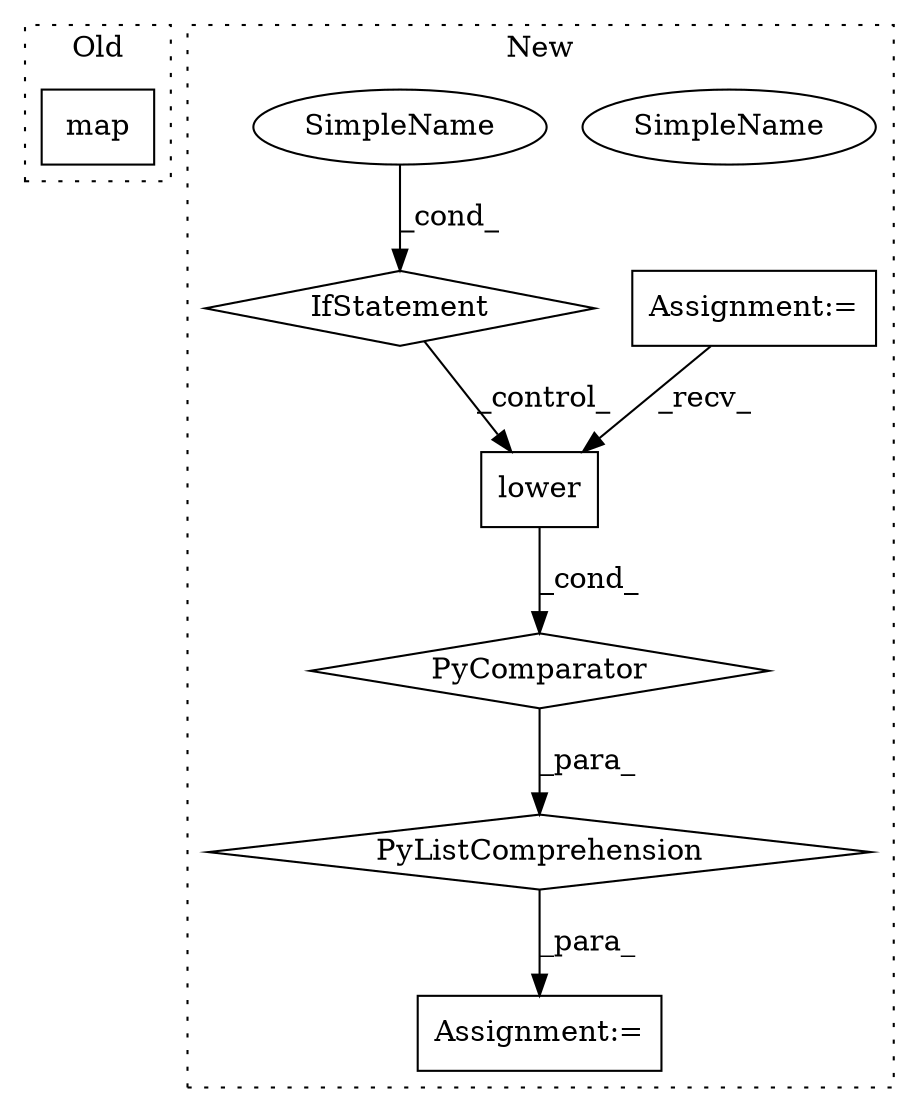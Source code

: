digraph G {
subgraph cluster0 {
1 [label="map" a="32" s="21494,21547" l="4,1" shape="box"];
label = "Old";
style="dotted";
}
subgraph cluster1 {
2 [label="lower" a="32" s="22305" l="7" shape="box"];
3 [label="IfStatement" a="25" s="22373" l="20" shape="diamond"];
4 [label="SimpleName" a="42" s="22388" l="5" shape="ellipse"];
5 [label="PyComparator" a="113" s="22373" l="20" shape="diamond"];
6 [label="Assignment:=" a="7" s="22373" l="20" shape="box"];
7 [label="PyListComprehension" a="109" s="22303" l="98" shape="diamond"];
8 [label="Assignment:=" a="7" s="22525" l="20" shape="box"];
9 [label="SimpleName" a="42" s="22388" l="5" shape="ellipse"];
label = "New";
style="dotted";
}
2 -> 5 [label="_cond_"];
3 -> 2 [label="_control_"];
5 -> 7 [label="_para_"];
6 -> 2 [label="_recv_"];
7 -> 8 [label="_para_"];
9 -> 3 [label="_cond_"];
}
